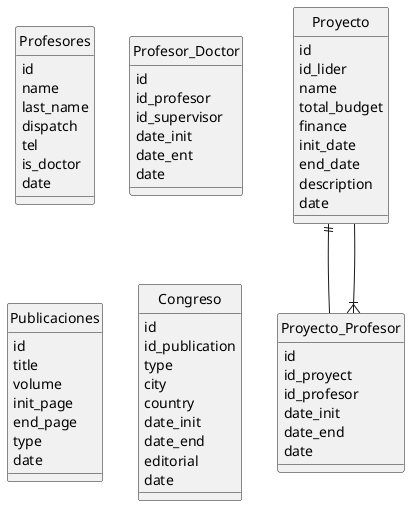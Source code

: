@startuml temp
hide circle
skinparam classAttributeIconSize 0
skinparam backgroundColor transparent
skinparam monochrome true
skinparam shadowing false

entity Proyecto {
    id
    id_lider
    name
    total_budget
    finance
    init_date
    end_date
    description
    date
}

entity Proyecto_Profesor {
    id
    id_proyect
    id_profesor
    date_init
    date_end
    date
}

entity Profesores {
    id
    name
    last_name
    dispatch
    tel
    is_doctor
    date
}

entity Profesor_Doctor {
    id
    id_profesor
    id_supervisor
    date_init
    date_ent
    date
}

entity Publicaciones {
    id
    title
    volume
    init_page
    end_page
    type
    date
}

entity Congreso {
    id
    id_publication
    type
    city
    country
    date_init
    date_end
    editorial
    date
}

Proyecto_Profesor   }|--    Proyecto
Proyecto            ||--    Proyecto_Profesor


@enduml